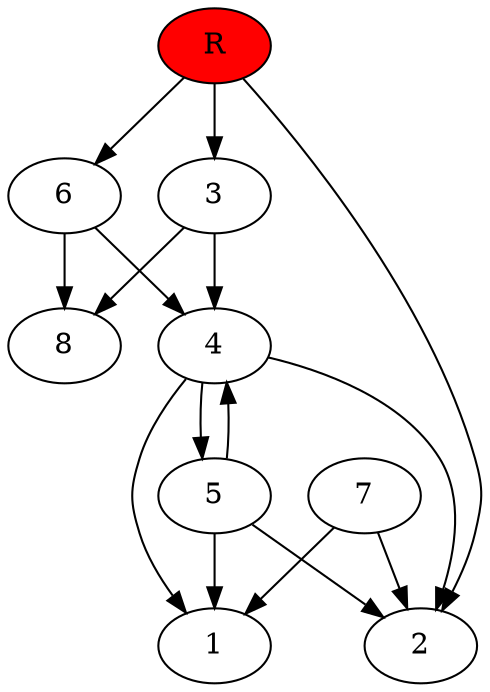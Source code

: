 digraph prb46454 {
	1
	2
	3
	4
	5
	6
	7
	8
	R [fillcolor="#ff0000" style=filled]
	3 -> 4
	3 -> 8
	4 -> 1
	4 -> 2
	4 -> 5
	5 -> 1
	5 -> 2
	5 -> 4
	6 -> 4
	6 -> 8
	7 -> 1
	7 -> 2
	R -> 2
	R -> 3
	R -> 6
}
